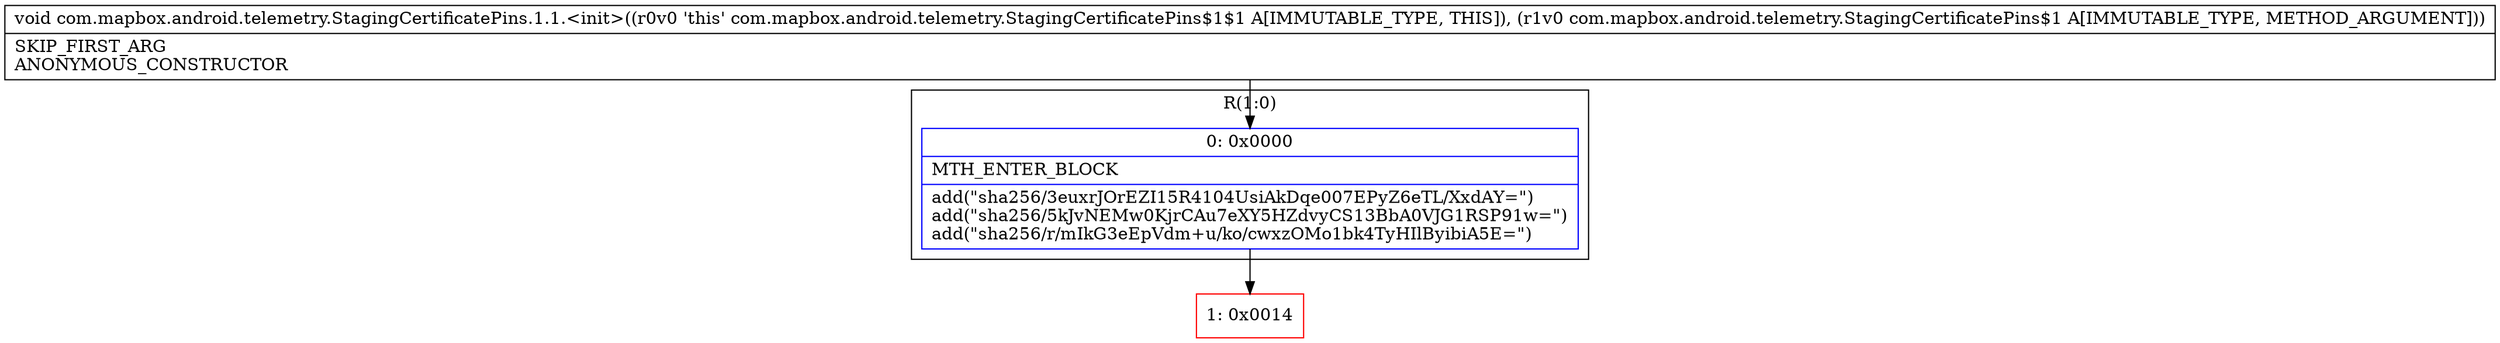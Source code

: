 digraph "CFG forcom.mapbox.android.telemetry.StagingCertificatePins.1.1.\<init\>(Lcom\/mapbox\/android\/telemetry\/StagingCertificatePins$1;)V" {
subgraph cluster_Region_1620516375 {
label = "R(1:0)";
node [shape=record,color=blue];
Node_0 [shape=record,label="{0\:\ 0x0000|MTH_ENTER_BLOCK\l|add(\"sha256\/3euxrJOrEZI15R4104UsiAkDqe007EPyZ6eTL\/XxdAY=\")\ladd(\"sha256\/5kJvNEMw0KjrCAu7eXY5HZdvyCS13BbA0VJG1RSP91w=\")\ladd(\"sha256\/r\/mIkG3eEpVdm+u\/ko\/cwxzOMo1bk4TyHIlByibiA5E=\")\l}"];
}
Node_1 [shape=record,color=red,label="{1\:\ 0x0014}"];
MethodNode[shape=record,label="{void com.mapbox.android.telemetry.StagingCertificatePins.1.1.\<init\>((r0v0 'this' com.mapbox.android.telemetry.StagingCertificatePins$1$1 A[IMMUTABLE_TYPE, THIS]), (r1v0 com.mapbox.android.telemetry.StagingCertificatePins$1 A[IMMUTABLE_TYPE, METHOD_ARGUMENT]))  | SKIP_FIRST_ARG\lANONYMOUS_CONSTRUCTOR\l}"];
MethodNode -> Node_0;
Node_0 -> Node_1;
}

